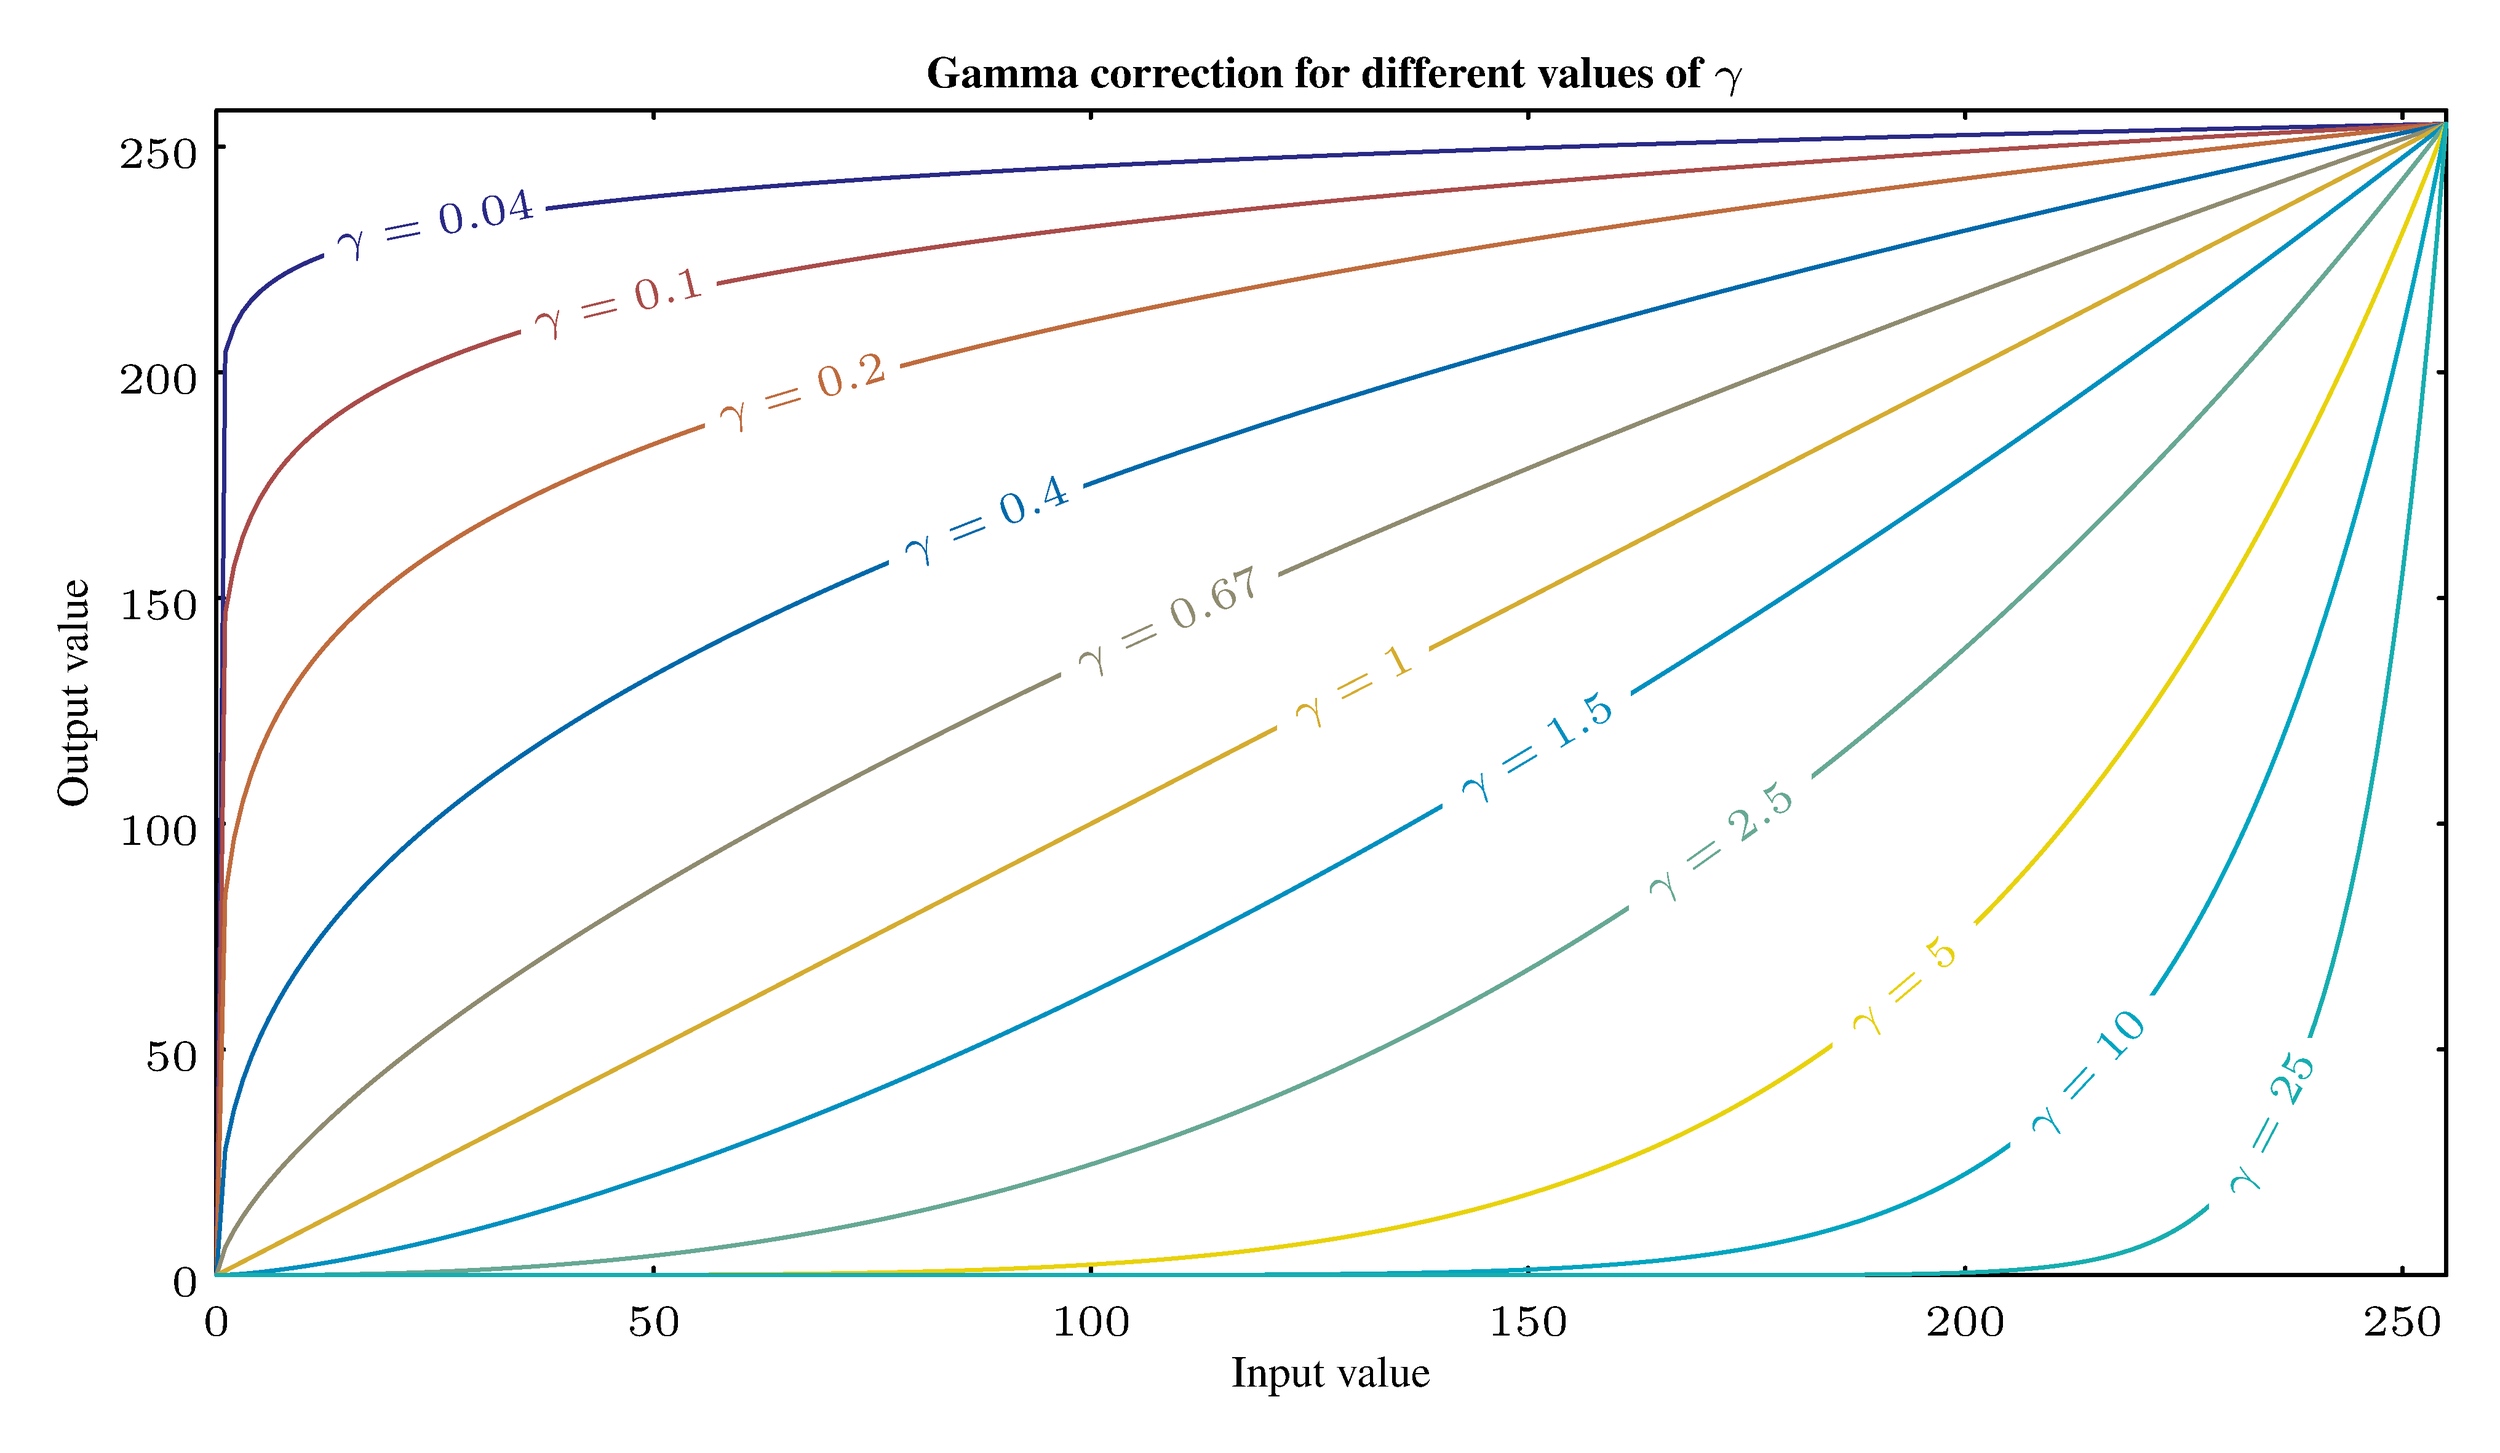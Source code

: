 import graph;
defaultpen(fontsize(6)+TimesRoman());
settings.render = 12;
size(12cm, 7cm, IgnoreAspect);

real gamcor(real x, real g) {
    return (x/255)^g * 255;
}
real[] x = sequence(256);
real[] g = {0.04,0.1,0.2,0.4,0.67,1,1.5,2.5,5,10,25};
real xl = 25;

for(int i=0; i < 11; ++i) {
    pen p = linewidth(0.5)+cmyk(cos(i)^2,(1-i/10)^2,sin(i)^2,0.1);
    real gamcorG(real x) {
    return gamcor(x,g[i]);
    }
    real[] y = map(gamcorG, x);
    pair p1 = (xl-5,gamcorG(xl-5));
    pair p2 = (xl+5,gamcorG(xl+5));
    draw(graph(x, y), p);
    ylimits(0,255);
    label(Label("$\gamma = " + string(g[i]) + "$",Rotate(p2-p1)),(xl,gamcorG(xl)), p, Fill(white));
    xl = xl+21;
};

label(Label("\textbf{Gamma correction for different values of} $\gamma$"), (256/2, 258), align=N, black);
xaxis("Input value",BottomTop,LeftTicks(Courier("m","n")+fontsize(4),Step=50,Size=1));
yaxis("Output value",LeftRight,RightTicks(Courier("m","n")+fontsize(4),Step=50,Size=1));

shipout(bbox(0.25cm,white,Fill));

